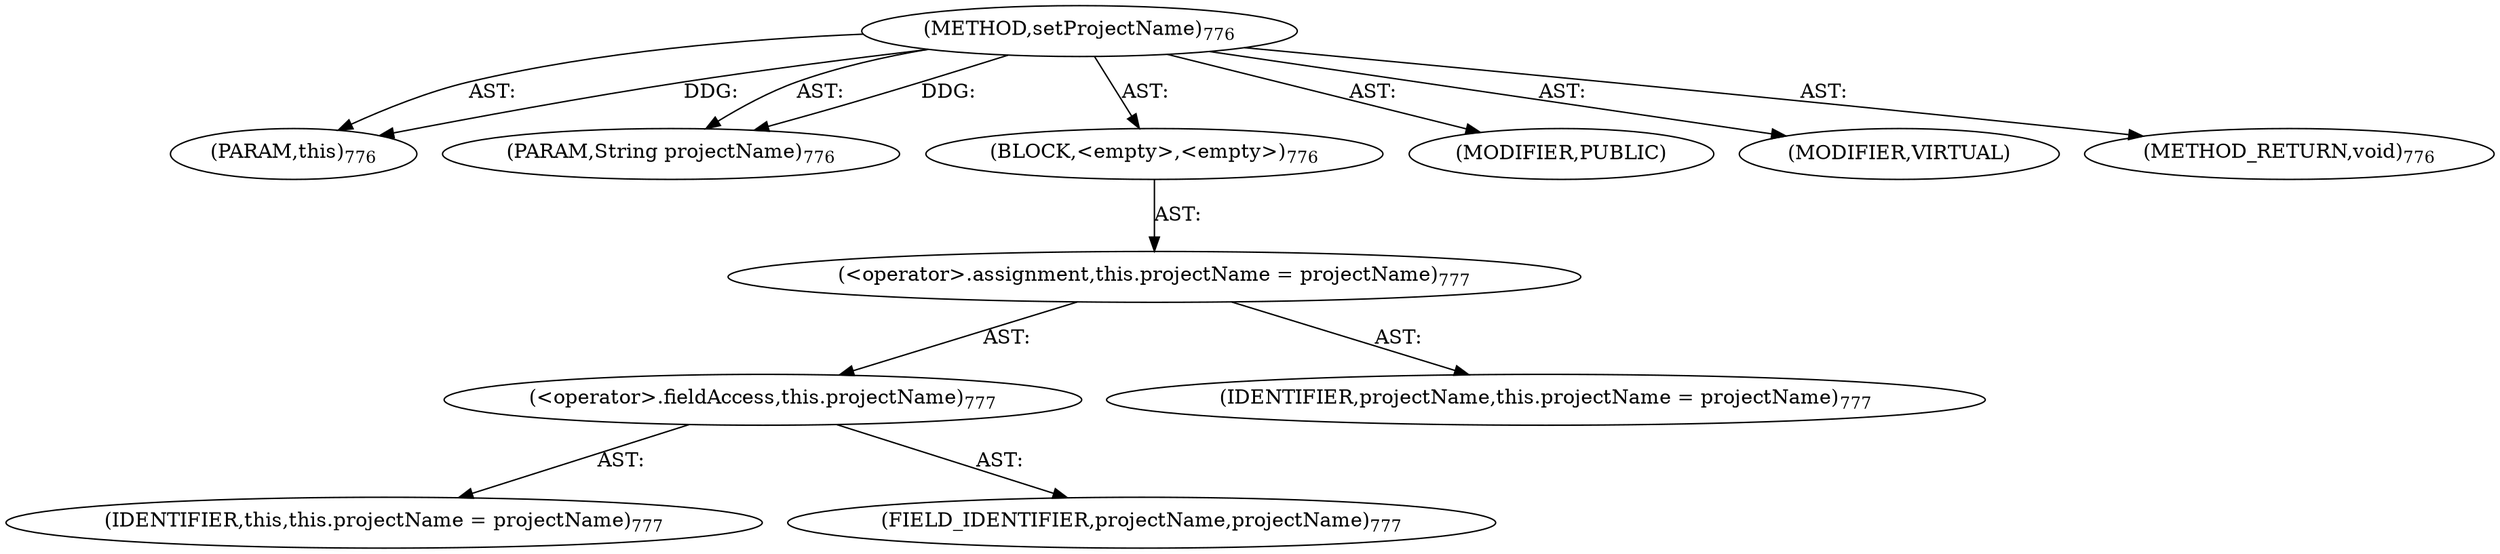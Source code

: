 digraph "setProjectName" {  
"111669149715" [label = <(METHOD,setProjectName)<SUB>776</SUB>> ]
"115964117004" [label = <(PARAM,this)<SUB>776</SUB>> ]
"115964117056" [label = <(PARAM,String projectName)<SUB>776</SUB>> ]
"25769803845" [label = <(BLOCK,&lt;empty&gt;,&lt;empty&gt;)<SUB>776</SUB>> ]
"30064771491" [label = <(&lt;operator&gt;.assignment,this.projectName = projectName)<SUB>777</SUB>> ]
"30064771492" [label = <(&lt;operator&gt;.fieldAccess,this.projectName)<SUB>777</SUB>> ]
"68719476810" [label = <(IDENTIFIER,this,this.projectName = projectName)<SUB>777</SUB>> ]
"55834574890" [label = <(FIELD_IDENTIFIER,projectName,projectName)<SUB>777</SUB>> ]
"68719477114" [label = <(IDENTIFIER,projectName,this.projectName = projectName)<SUB>777</SUB>> ]
"133143986237" [label = <(MODIFIER,PUBLIC)> ]
"133143986238" [label = <(MODIFIER,VIRTUAL)> ]
"128849018899" [label = <(METHOD_RETURN,void)<SUB>776</SUB>> ]
  "111669149715" -> "115964117004"  [ label = "AST: "] 
  "111669149715" -> "115964117056"  [ label = "AST: "] 
  "111669149715" -> "25769803845"  [ label = "AST: "] 
  "111669149715" -> "133143986237"  [ label = "AST: "] 
  "111669149715" -> "133143986238"  [ label = "AST: "] 
  "111669149715" -> "128849018899"  [ label = "AST: "] 
  "25769803845" -> "30064771491"  [ label = "AST: "] 
  "30064771491" -> "30064771492"  [ label = "AST: "] 
  "30064771491" -> "68719477114"  [ label = "AST: "] 
  "30064771492" -> "68719476810"  [ label = "AST: "] 
  "30064771492" -> "55834574890"  [ label = "AST: "] 
  "111669149715" -> "115964117004"  [ label = "DDG: "] 
  "111669149715" -> "115964117056"  [ label = "DDG: "] 
}
